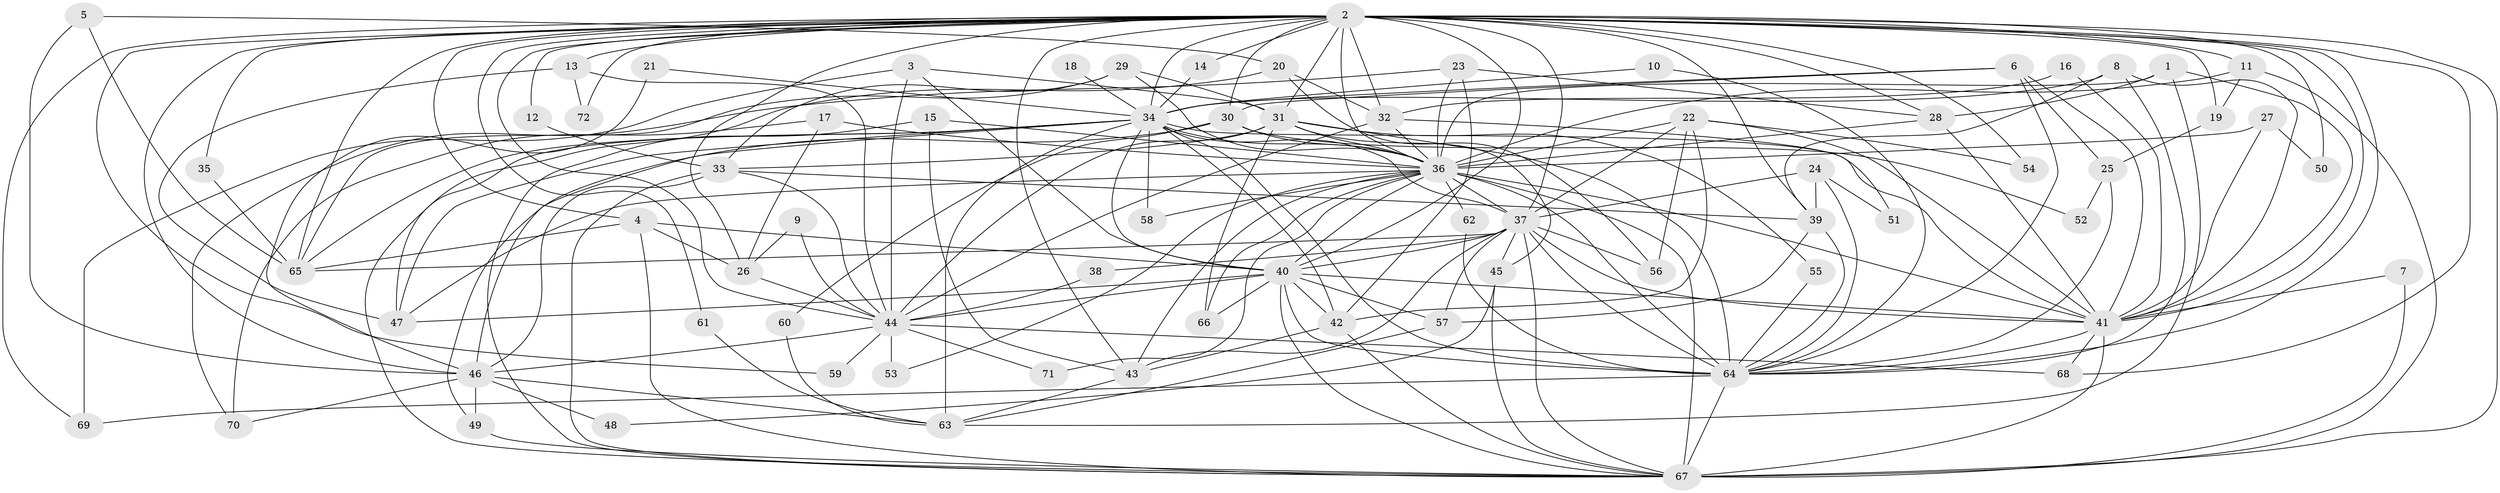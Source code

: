 // original degree distribution, {19: 0.006993006993006993, 28: 0.006993006993006993, 26: 0.013986013986013986, 16: 0.006993006993006993, 21: 0.013986013986013986, 18: 0.02097902097902098, 20: 0.006993006993006993, 5: 0.055944055944055944, 11: 0.006993006993006993, 6: 0.013986013986013986, 7: 0.03496503496503497, 4: 0.0979020979020979, 3: 0.23076923076923078, 2: 0.4825174825174825}
// Generated by graph-tools (version 1.1) at 2025/25/03/09/25 03:25:47]
// undirected, 72 vertices, 199 edges
graph export_dot {
graph [start="1"]
  node [color=gray90,style=filled];
  1;
  2;
  3;
  4;
  5;
  6;
  7;
  8;
  9;
  10;
  11;
  12;
  13;
  14;
  15;
  16;
  17;
  18;
  19;
  20;
  21;
  22;
  23;
  24;
  25;
  26;
  27;
  28;
  29;
  30;
  31;
  32;
  33;
  34;
  35;
  36;
  37;
  38;
  39;
  40;
  41;
  42;
  43;
  44;
  45;
  46;
  47;
  48;
  49;
  50;
  51;
  52;
  53;
  54;
  55;
  56;
  57;
  58;
  59;
  60;
  61;
  62;
  63;
  64;
  65;
  66;
  67;
  68;
  69;
  70;
  71;
  72;
  1 -- 28 [weight=1.0];
  1 -- 36 [weight=1.0];
  1 -- 41 [weight=1.0];
  1 -- 63 [weight=1.0];
  2 -- 4 [weight=1.0];
  2 -- 11 [weight=1.0];
  2 -- 12 [weight=1.0];
  2 -- 13 [weight=1.0];
  2 -- 14 [weight=2.0];
  2 -- 19 [weight=2.0];
  2 -- 26 [weight=1.0];
  2 -- 28 [weight=1.0];
  2 -- 30 [weight=1.0];
  2 -- 31 [weight=1.0];
  2 -- 32 [weight=1.0];
  2 -- 34 [weight=2.0];
  2 -- 35 [weight=1.0];
  2 -- 36 [weight=5.0];
  2 -- 37 [weight=2.0];
  2 -- 39 [weight=1.0];
  2 -- 40 [weight=3.0];
  2 -- 41 [weight=2.0];
  2 -- 43 [weight=1.0];
  2 -- 44 [weight=2.0];
  2 -- 46 [weight=1.0];
  2 -- 50 [weight=1.0];
  2 -- 54 [weight=2.0];
  2 -- 59 [weight=1.0];
  2 -- 61 [weight=1.0];
  2 -- 64 [weight=2.0];
  2 -- 65 [weight=1.0];
  2 -- 67 [weight=3.0];
  2 -- 68 [weight=1.0];
  2 -- 69 [weight=1.0];
  2 -- 72 [weight=1.0];
  3 -- 31 [weight=1.0];
  3 -- 40 [weight=1.0];
  3 -- 44 [weight=1.0];
  3 -- 69 [weight=1.0];
  4 -- 26 [weight=1.0];
  4 -- 40 [weight=1.0];
  4 -- 65 [weight=1.0];
  4 -- 67 [weight=1.0];
  5 -- 20 [weight=1.0];
  5 -- 46 [weight=1.0];
  5 -- 65 [weight=1.0];
  6 -- 25 [weight=1.0];
  6 -- 30 [weight=1.0];
  6 -- 34 [weight=1.0];
  6 -- 41 [weight=1.0];
  6 -- 64 [weight=1.0];
  7 -- 41 [weight=1.0];
  7 -- 67 [weight=1.0];
  8 -- 34 [weight=1.0];
  8 -- 39 [weight=1.0];
  8 -- 41 [weight=1.0];
  8 -- 64 [weight=1.0];
  9 -- 26 [weight=1.0];
  9 -- 44 [weight=1.0];
  10 -- 34 [weight=1.0];
  10 -- 64 [weight=1.0];
  11 -- 19 [weight=1.0];
  11 -- 36 [weight=1.0];
  11 -- 67 [weight=1.0];
  12 -- 33 [weight=1.0];
  13 -- 44 [weight=1.0];
  13 -- 47 [weight=1.0];
  13 -- 72 [weight=1.0];
  14 -- 34 [weight=1.0];
  15 -- 36 [weight=1.0];
  15 -- 43 [weight=1.0];
  15 -- 67 [weight=1.0];
  16 -- 32 [weight=1.0];
  16 -- 41 [weight=1.0];
  17 -- 26 [weight=1.0];
  17 -- 36 [weight=1.0];
  17 -- 70 [weight=1.0];
  18 -- 34 [weight=1.0];
  19 -- 25 [weight=1.0];
  20 -- 32 [weight=1.0];
  20 -- 47 [weight=1.0];
  20 -- 56 [weight=1.0];
  21 -- 34 [weight=1.0];
  21 -- 46 [weight=1.0];
  22 -- 36 [weight=1.0];
  22 -- 37 [weight=1.0];
  22 -- 41 [weight=1.0];
  22 -- 42 [weight=1.0];
  22 -- 54 [weight=1.0];
  22 -- 56 [weight=1.0];
  23 -- 28 [weight=1.0];
  23 -- 36 [weight=1.0];
  23 -- 42 [weight=1.0];
  23 -- 70 [weight=1.0];
  24 -- 37 [weight=1.0];
  24 -- 39 [weight=1.0];
  24 -- 51 [weight=1.0];
  24 -- 64 [weight=1.0];
  25 -- 52 [weight=1.0];
  25 -- 64 [weight=1.0];
  26 -- 44 [weight=1.0];
  27 -- 36 [weight=2.0];
  27 -- 41 [weight=1.0];
  27 -- 50 [weight=1.0];
  28 -- 36 [weight=1.0];
  28 -- 41 [weight=1.0];
  29 -- 31 [weight=1.0];
  29 -- 33 [weight=1.0];
  29 -- 36 [weight=1.0];
  29 -- 65 [weight=1.0];
  30 -- 36 [weight=1.0];
  30 -- 49 [weight=1.0];
  30 -- 52 [weight=1.0];
  30 -- 60 [weight=1.0];
  31 -- 33 [weight=1.0];
  31 -- 36 [weight=1.0];
  31 -- 44 [weight=1.0];
  31 -- 45 [weight=2.0];
  31 -- 55 [weight=1.0];
  31 -- 64 [weight=1.0];
  31 -- 66 [weight=1.0];
  32 -- 36 [weight=1.0];
  32 -- 44 [weight=1.0];
  32 -- 51 [weight=1.0];
  33 -- 39 [weight=1.0];
  33 -- 44 [weight=1.0];
  33 -- 46 [weight=1.0];
  33 -- 67 [weight=1.0];
  34 -- 36 [weight=3.0];
  34 -- 37 [weight=1.0];
  34 -- 40 [weight=2.0];
  34 -- 41 [weight=1.0];
  34 -- 42 [weight=2.0];
  34 -- 46 [weight=1.0];
  34 -- 47 [weight=1.0];
  34 -- 58 [weight=1.0];
  34 -- 63 [weight=1.0];
  34 -- 64 [weight=3.0];
  34 -- 65 [weight=1.0];
  34 -- 67 [weight=1.0];
  35 -- 65 [weight=1.0];
  36 -- 37 [weight=2.0];
  36 -- 40 [weight=2.0];
  36 -- 41 [weight=2.0];
  36 -- 43 [weight=1.0];
  36 -- 47 [weight=2.0];
  36 -- 53 [weight=1.0];
  36 -- 58 [weight=1.0];
  36 -- 62 [weight=1.0];
  36 -- 64 [weight=2.0];
  36 -- 66 [weight=1.0];
  36 -- 67 [weight=3.0];
  36 -- 71 [weight=1.0];
  37 -- 38 [weight=1.0];
  37 -- 40 [weight=1.0];
  37 -- 41 [weight=2.0];
  37 -- 43 [weight=1.0];
  37 -- 45 [weight=1.0];
  37 -- 56 [weight=1.0];
  37 -- 57 [weight=1.0];
  37 -- 64 [weight=2.0];
  37 -- 65 [weight=1.0];
  37 -- 67 [weight=1.0];
  38 -- 44 [weight=2.0];
  39 -- 57 [weight=1.0];
  39 -- 64 [weight=1.0];
  40 -- 41 [weight=1.0];
  40 -- 42 [weight=1.0];
  40 -- 44 [weight=1.0];
  40 -- 47 [weight=2.0];
  40 -- 57 [weight=1.0];
  40 -- 64 [weight=1.0];
  40 -- 66 [weight=2.0];
  40 -- 67 [weight=1.0];
  41 -- 64 [weight=1.0];
  41 -- 67 [weight=2.0];
  41 -- 68 [weight=1.0];
  42 -- 43 [weight=1.0];
  42 -- 67 [weight=1.0];
  43 -- 63 [weight=1.0];
  44 -- 46 [weight=1.0];
  44 -- 53 [weight=2.0];
  44 -- 59 [weight=1.0];
  44 -- 68 [weight=1.0];
  44 -- 71 [weight=1.0];
  45 -- 48 [weight=1.0];
  45 -- 67 [weight=1.0];
  46 -- 48 [weight=1.0];
  46 -- 49 [weight=1.0];
  46 -- 63 [weight=1.0];
  46 -- 70 [weight=1.0];
  49 -- 67 [weight=1.0];
  55 -- 64 [weight=1.0];
  57 -- 63 [weight=1.0];
  60 -- 63 [weight=1.0];
  61 -- 63 [weight=1.0];
  62 -- 64 [weight=1.0];
  64 -- 67 [weight=1.0];
  64 -- 69 [weight=1.0];
}
